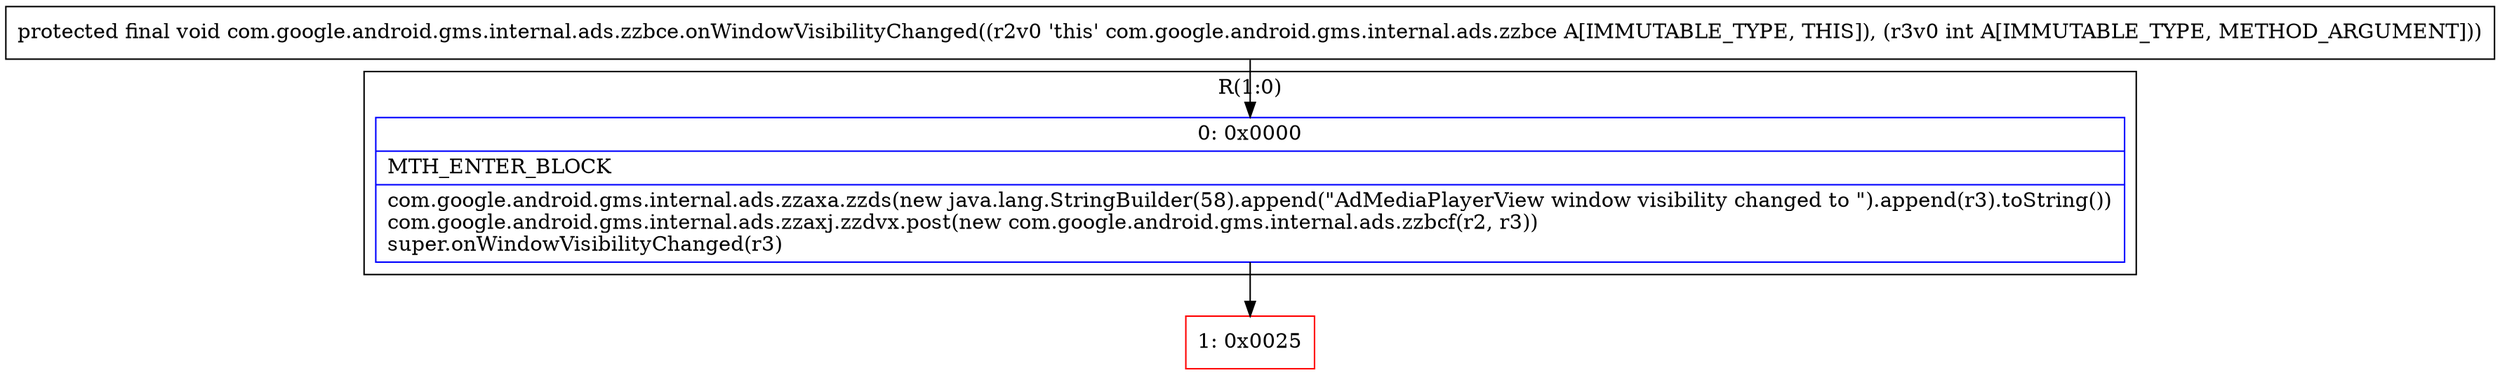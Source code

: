 digraph "CFG forcom.google.android.gms.internal.ads.zzbce.onWindowVisibilityChanged(I)V" {
subgraph cluster_Region_490040973 {
label = "R(1:0)";
node [shape=record,color=blue];
Node_0 [shape=record,label="{0\:\ 0x0000|MTH_ENTER_BLOCK\l|com.google.android.gms.internal.ads.zzaxa.zzds(new java.lang.StringBuilder(58).append(\"AdMediaPlayerView window visibility changed to \").append(r3).toString())\lcom.google.android.gms.internal.ads.zzaxj.zzdvx.post(new com.google.android.gms.internal.ads.zzbcf(r2, r3))\lsuper.onWindowVisibilityChanged(r3)\l}"];
}
Node_1 [shape=record,color=red,label="{1\:\ 0x0025}"];
MethodNode[shape=record,label="{protected final void com.google.android.gms.internal.ads.zzbce.onWindowVisibilityChanged((r2v0 'this' com.google.android.gms.internal.ads.zzbce A[IMMUTABLE_TYPE, THIS]), (r3v0 int A[IMMUTABLE_TYPE, METHOD_ARGUMENT])) }"];
MethodNode -> Node_0;
Node_0 -> Node_1;
}

